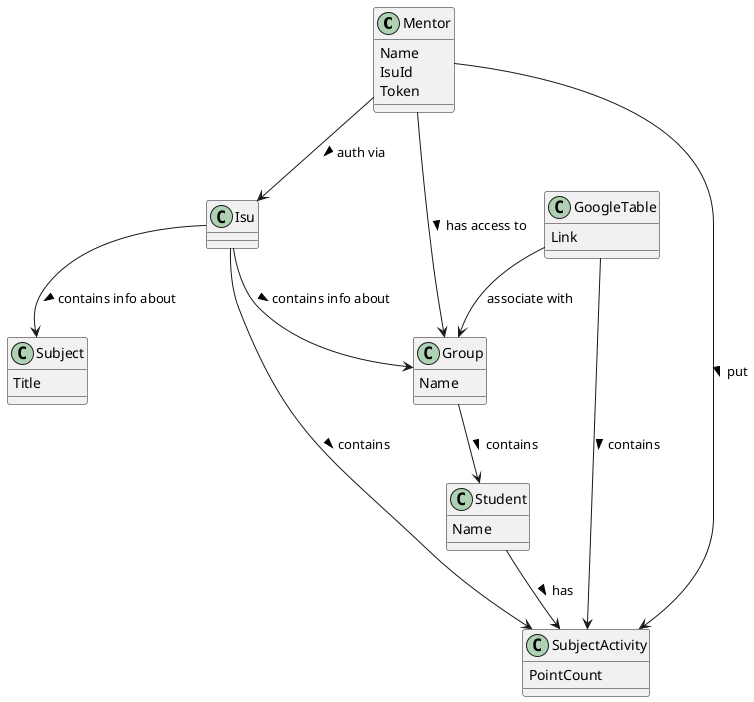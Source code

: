 @startuml Data model

class Mentor
Mentor : Name
Mentor : IsuId
Mentor : Token

class Group
Group : Name

class Student
Student : Name
class Isu
class Subject
Subject : Title
class SubjectActivity
SubjectActivity : PointCount
class GoogleTable
GoogleTable : Link

Mentor --> Group : has access to >
Group --> Student : contains >
Isu --> Group : contains info about >
Mentor --> Isu : auth via >
Isu --> Subject : contains info about >
Student --> SubjectActivity : has >
Mentor --> SubjectActivity : put >
Isu --> SubjectActivity : contains >
GoogleTable --> Group : associate with
GoogleTable --> SubjectActivity : contains >

@enduml